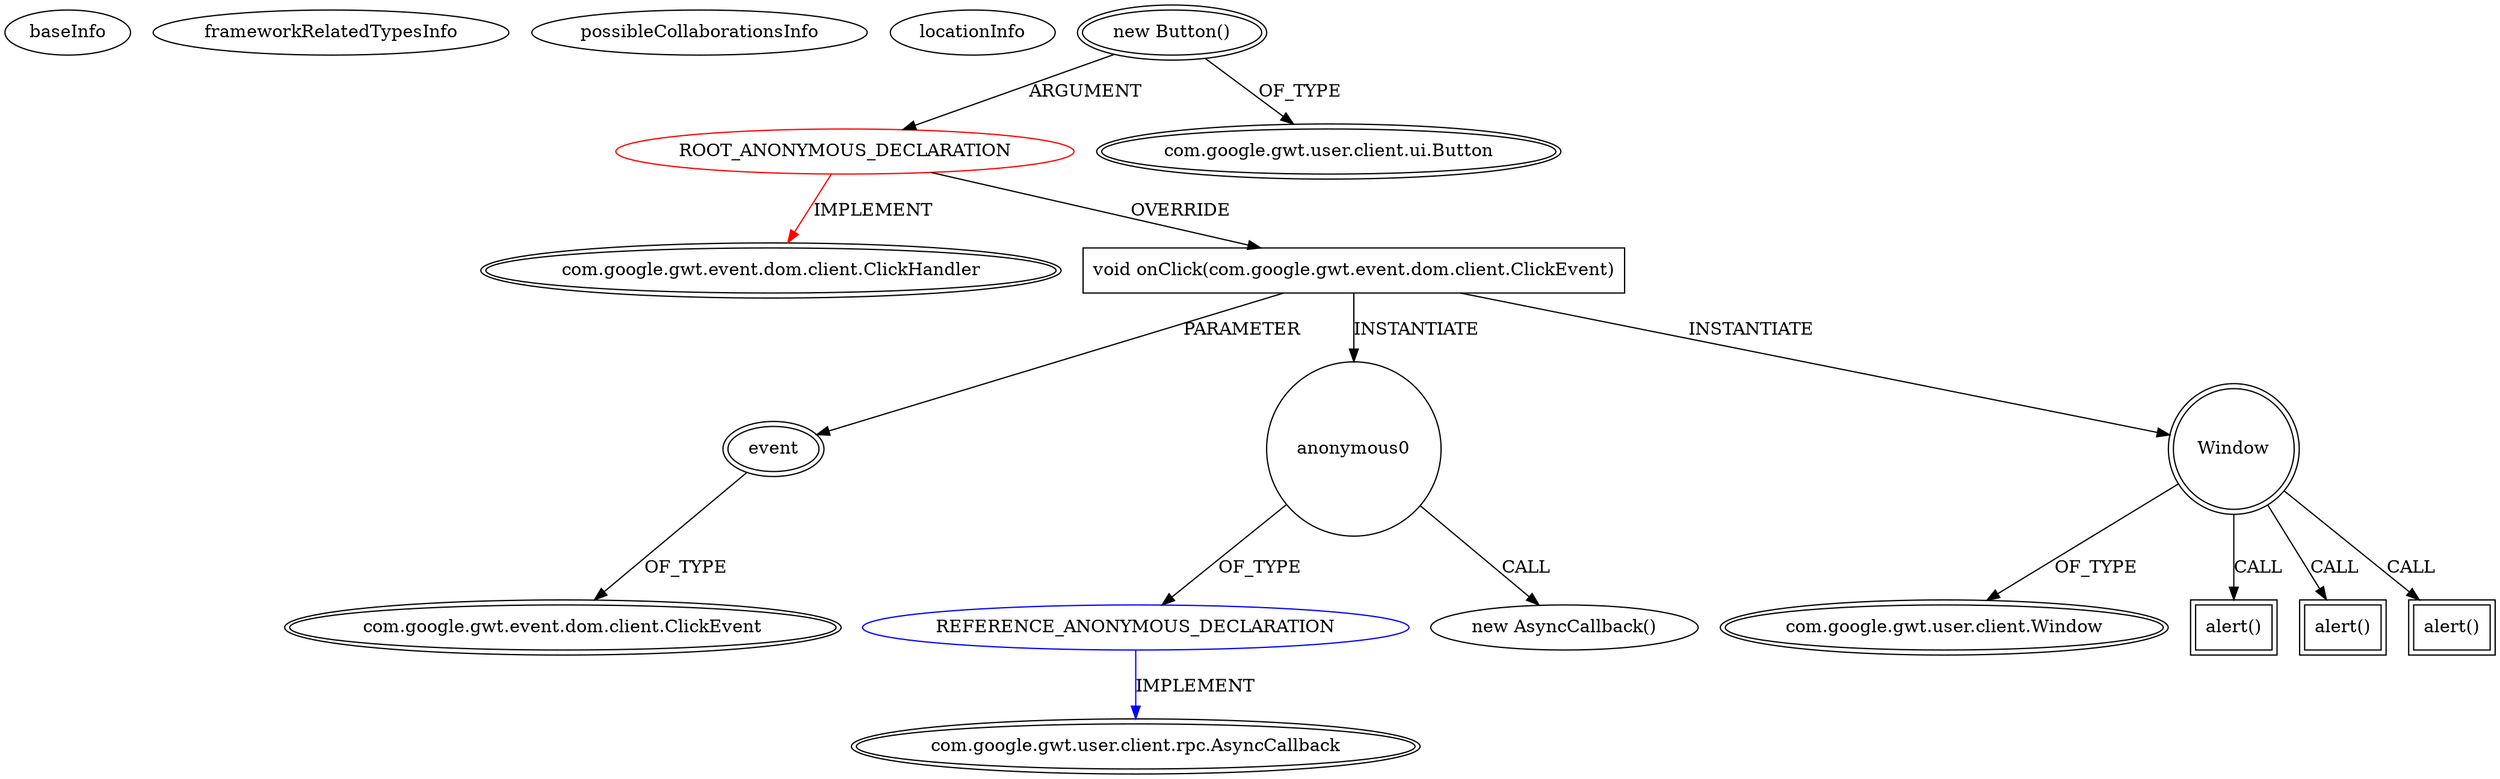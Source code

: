 digraph {
baseInfo[graphId=283,category="extension_graph",isAnonymous=true,possibleRelation=true]
frameworkRelatedTypesInfo[0="com.google.gwt.event.dom.client.ClickHandler"]
possibleCollaborationsInfo[0="283~OVERRIDING_METHOD_DECLARATION-INSTANTIATION-~com.google.gwt.event.dom.client.ClickHandler ~com.google.gwt.user.client.rpc.AsyncCallback ~true~true"]
locationInfo[projectName="MainMain-ChatCafeine",filePath="/MainMain-ChatCafeine/ChatCafeine-master/ChatCafeine/src/sources/client/vue/profil/ProfilPanel.java",contextSignature="void configSupprPan()",graphId="283"]
0[label="ROOT_ANONYMOUS_DECLARATION",vertexType="ROOT_ANONYMOUS_DECLARATION",isFrameworkType=false,color=red]
1[label="com.google.gwt.event.dom.client.ClickHandler",vertexType="FRAMEWORK_INTERFACE_TYPE",isFrameworkType=true,peripheries=2]
2[label="new Button()",vertexType="OUTSIDE_CONSTRUCTOR_CALL",isFrameworkType=true,peripheries=2]
3[label="com.google.gwt.user.client.ui.Button",vertexType="FRAMEWORK_CLASS_TYPE",isFrameworkType=true,peripheries=2]
4[label="void onClick(com.google.gwt.event.dom.client.ClickEvent)",vertexType="OVERRIDING_METHOD_DECLARATION",isFrameworkType=false,shape=box]
5[label="event",vertexType="PARAMETER_DECLARATION",isFrameworkType=true,peripheries=2]
6[label="com.google.gwt.event.dom.client.ClickEvent",vertexType="FRAMEWORK_CLASS_TYPE",isFrameworkType=true,peripheries=2]
8[label="anonymous0",vertexType="VARIABLE_EXPRESION",isFrameworkType=false,shape=circle]
9[label="REFERENCE_ANONYMOUS_DECLARATION",vertexType="REFERENCE_ANONYMOUS_DECLARATION",isFrameworkType=false,color=blue]
10[label="com.google.gwt.user.client.rpc.AsyncCallback",vertexType="FRAMEWORK_INTERFACE_TYPE",isFrameworkType=true,peripheries=2]
7[label="new AsyncCallback()",vertexType="CONSTRUCTOR_CALL",isFrameworkType=false]
11[label="Window",vertexType="VARIABLE_EXPRESION",isFrameworkType=true,peripheries=2,shape=circle]
13[label="com.google.gwt.user.client.Window",vertexType="FRAMEWORK_CLASS_TYPE",isFrameworkType=true,peripheries=2]
12[label="alert()",vertexType="INSIDE_CALL",isFrameworkType=true,peripheries=2,shape=box]
15[label="alert()",vertexType="INSIDE_CALL",isFrameworkType=true,peripheries=2,shape=box]
17[label="alert()",vertexType="INSIDE_CALL",isFrameworkType=true,peripheries=2,shape=box]
0->1[label="IMPLEMENT",color=red]
2->0[label="ARGUMENT"]
2->3[label="OF_TYPE"]
0->4[label="OVERRIDE"]
5->6[label="OF_TYPE"]
4->5[label="PARAMETER"]
4->8[label="INSTANTIATE"]
9->10[label="IMPLEMENT",color=blue]
8->9[label="OF_TYPE"]
8->7[label="CALL"]
4->11[label="INSTANTIATE"]
11->13[label="OF_TYPE"]
11->12[label="CALL"]
11->15[label="CALL"]
11->17[label="CALL"]
}
